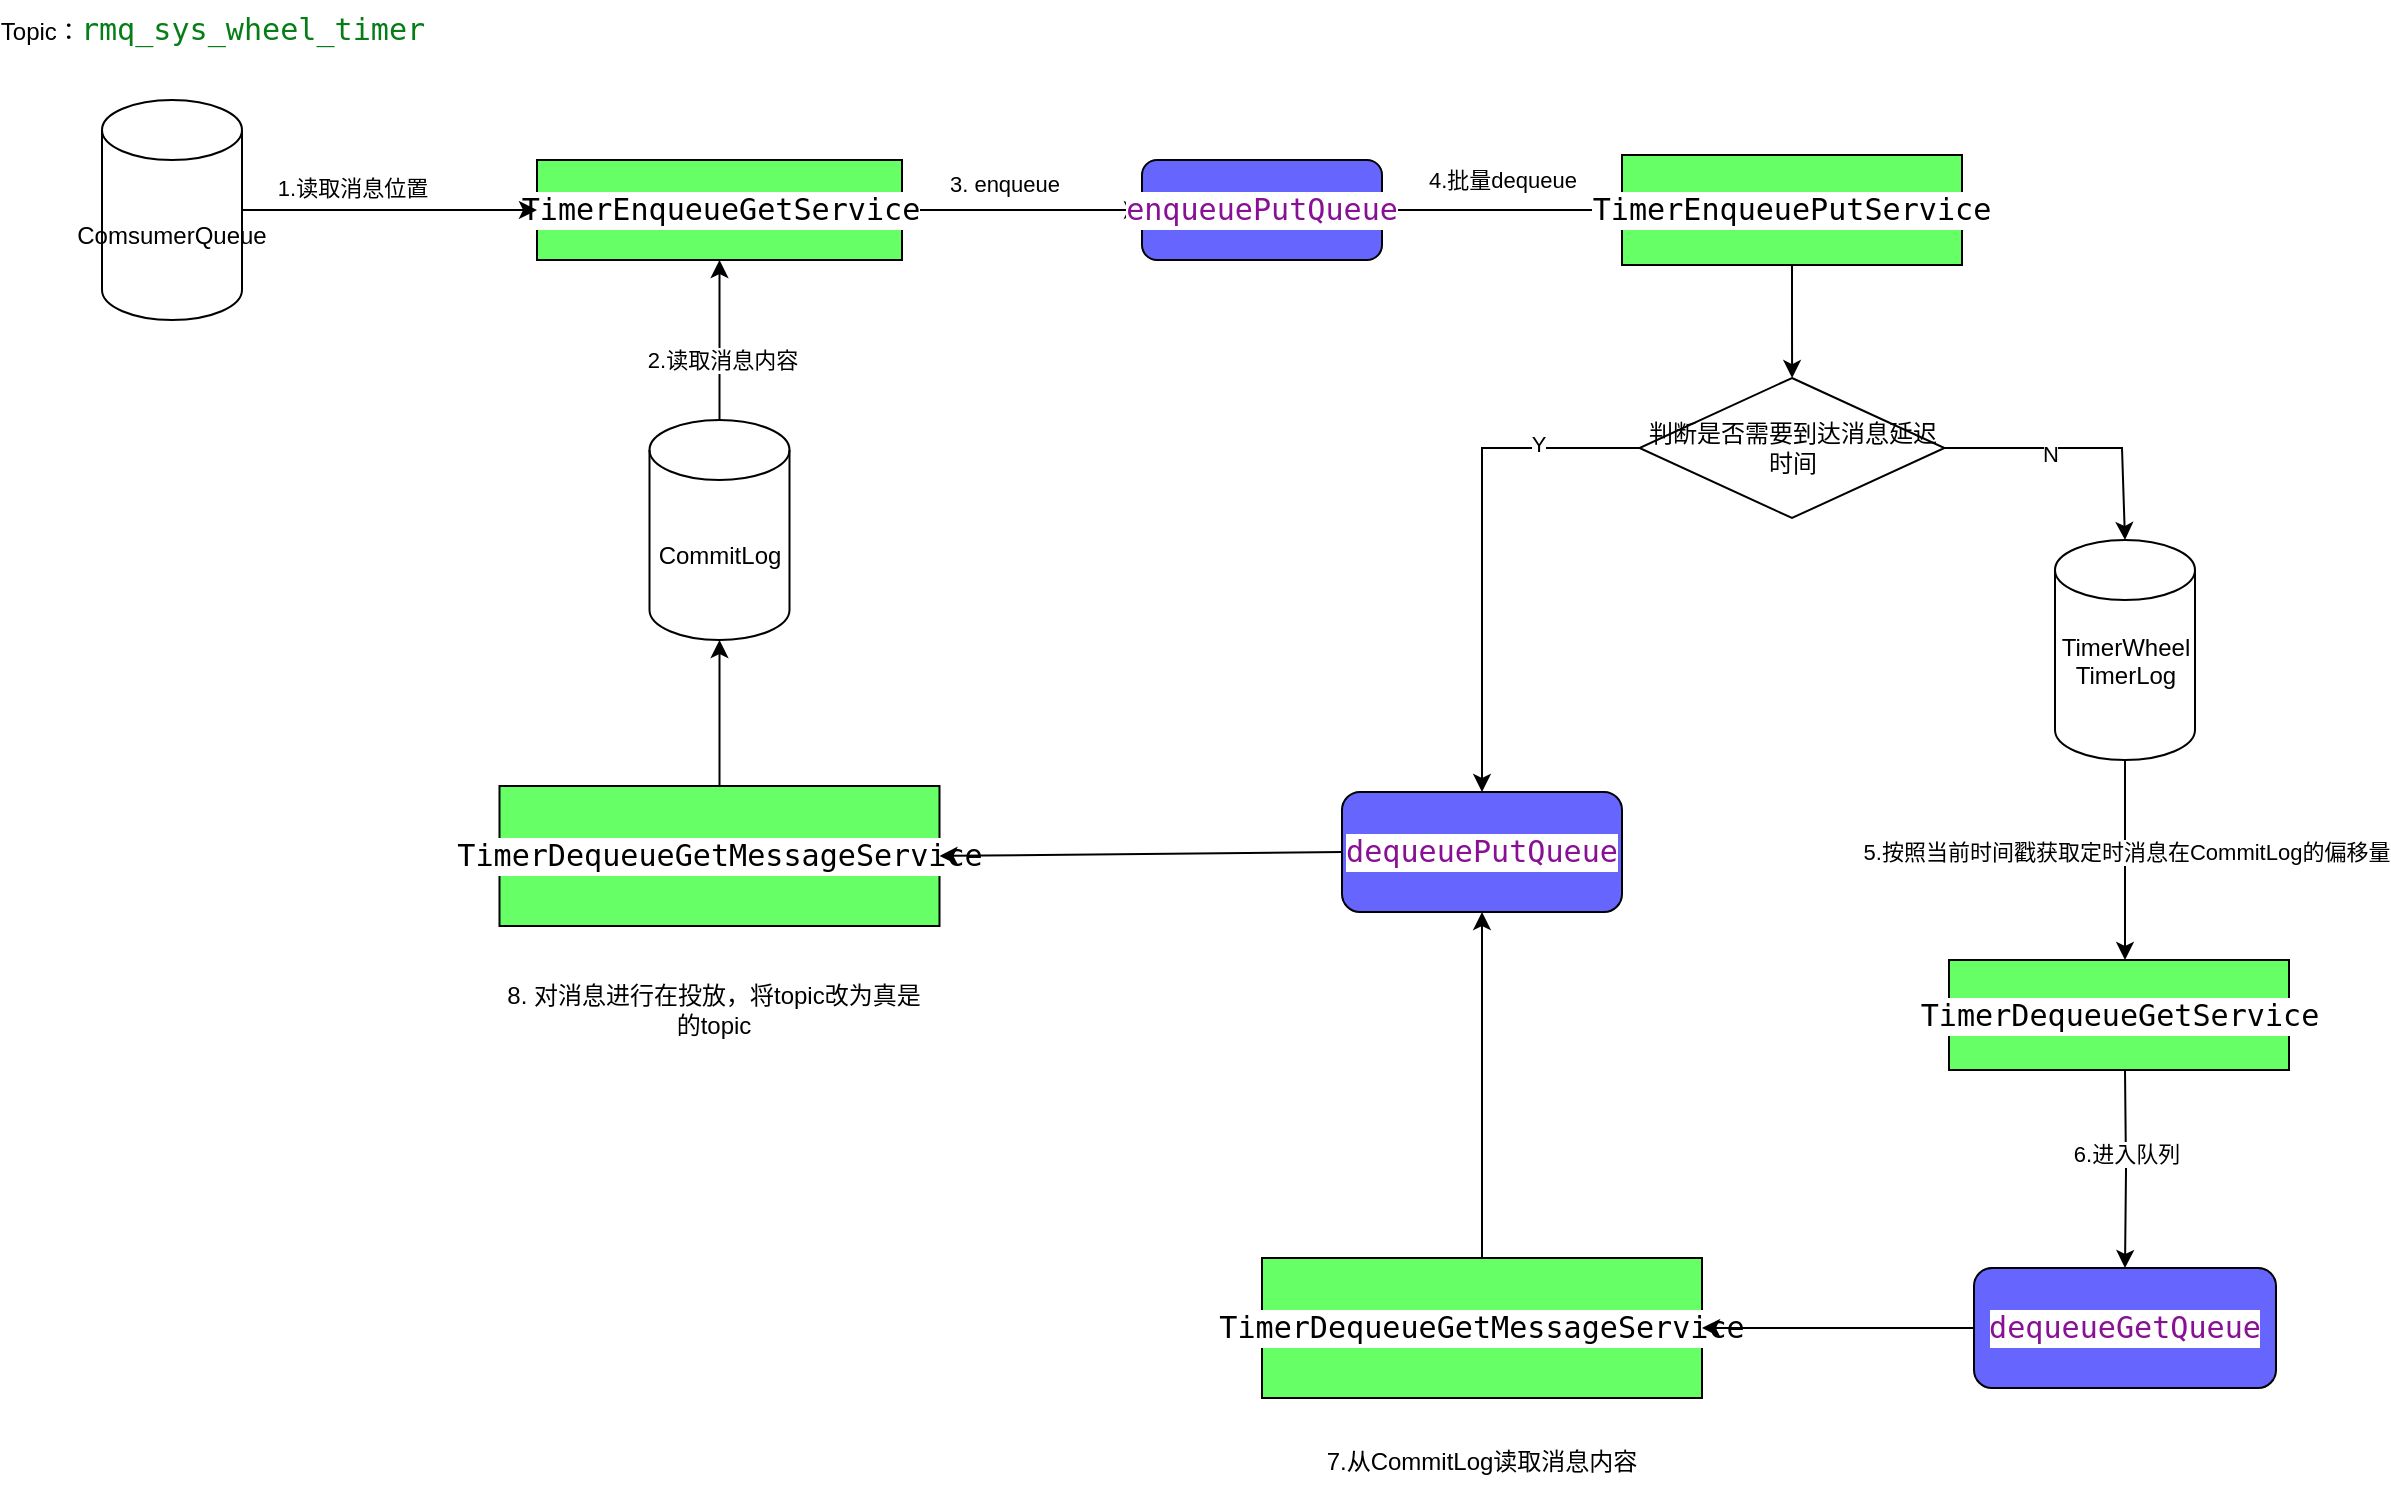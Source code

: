 <mxfile version="24.2.5" type="github">
  <diagram name="第 1 页" id="CFaM-rl-ZOH5OktTk7fv">
    <mxGraphModel dx="2389" dy="818" grid="1" gridSize="10" guides="1" tooltips="1" connect="1" arrows="1" fold="1" page="1" pageScale="1" pageWidth="827" pageHeight="1169" math="0" shadow="0">
      <root>
        <mxCell id="0" />
        <mxCell id="1" parent="0" />
        <mxCell id="jfIY2fFk3yskJFNDOf-c-1" value="CommitLog" style="shape=cylinder3;whiteSpace=wrap;html=1;boundedLbl=1;backgroundOutline=1;size=15;" parent="1" vertex="1">
          <mxGeometry x="-305.25" y="300" width="70" height="110" as="geometry" />
        </mxCell>
        <mxCell id="jfIY2fFk3yskJFNDOf-c-19" value="" style="edgeStyle=orthogonalEdgeStyle;rounded=0;orthogonalLoop=1;jettySize=auto;html=1;" parent="1" source="jfIY2fFk3yskJFNDOf-c-2" target="jfIY2fFk3yskJFNDOf-c-17" edge="1">
          <mxGeometry relative="1" as="geometry" />
        </mxCell>
        <mxCell id="jfIY2fFk3yskJFNDOf-c-24" value="3. enqueue" style="edgeLabel;html=1;align=center;verticalAlign=middle;resizable=0;points=[];" parent="jfIY2fFk3yskJFNDOf-c-19" vertex="1" connectable="0">
          <mxGeometry x="-0.179" y="-2" relative="1" as="geometry">
            <mxPoint x="1" y="-15" as="offset" />
          </mxGeometry>
        </mxCell>
        <mxCell id="jfIY2fFk3yskJFNDOf-c-2" value="&lt;div style=&quot;background-color:#ffffff;color:#080808&quot;&gt;&lt;pre style=&quot;font-family:&#39;JetBrains Mono&#39;,monospace;font-size:11.3pt;&quot;&gt;&lt;span style=&quot;color:#000000;&quot;&gt;TimerEnqueueGetService&lt;/span&gt;&lt;/pre&gt;&lt;/div&gt;" style="rounded=0;whiteSpace=wrap;html=1;fillColor=#66FF66;" parent="1" vertex="1">
          <mxGeometry x="-361.5" y="170" width="182.5" height="50" as="geometry" />
        </mxCell>
        <mxCell id="jfIY2fFk3yskJFNDOf-c-3" value="" style="endArrow=classic;html=1;rounded=0;entryX=0.5;entryY=1;entryDx=0;entryDy=0;" parent="1" source="jfIY2fFk3yskJFNDOf-c-1" target="jfIY2fFk3yskJFNDOf-c-2" edge="1">
          <mxGeometry width="50" height="50" relative="1" as="geometry">
            <mxPoint x="-269" y="260" as="sourcePoint" />
            <mxPoint x="-219" y="210" as="targetPoint" />
          </mxGeometry>
        </mxCell>
        <mxCell id="jfIY2fFk3yskJFNDOf-c-10" value="2.读取消息内容" style="edgeLabel;html=1;align=center;verticalAlign=middle;resizable=0;points=[];" parent="jfIY2fFk3yskJFNDOf-c-3" vertex="1" connectable="0">
          <mxGeometry x="-0.256" y="-1" relative="1" as="geometry">
            <mxPoint as="offset" />
          </mxGeometry>
        </mxCell>
        <mxCell id="jfIY2fFk3yskJFNDOf-c-4" value="ComsumerQueue" style="shape=cylinder3;whiteSpace=wrap;html=1;boundedLbl=1;backgroundOutline=1;size=15;" parent="1" vertex="1">
          <mxGeometry x="-579" y="140" width="70" height="110" as="geometry" />
        </mxCell>
        <mxCell id="jfIY2fFk3yskJFNDOf-c-6" value="" style="endArrow=classic;html=1;rounded=0;exitX=1;exitY=0.5;exitDx=0;exitDy=0;exitPerimeter=0;entryX=0;entryY=0.5;entryDx=0;entryDy=0;" parent="1" source="jfIY2fFk3yskJFNDOf-c-4" target="jfIY2fFk3yskJFNDOf-c-2" edge="1">
          <mxGeometry width="50" height="50" relative="1" as="geometry">
            <mxPoint x="-489" y="190" as="sourcePoint" />
            <mxPoint x="-439" y="140" as="targetPoint" />
          </mxGeometry>
        </mxCell>
        <mxCell id="jfIY2fFk3yskJFNDOf-c-15" value="1.读取消息位置" style="edgeLabel;html=1;align=center;verticalAlign=middle;resizable=0;points=[];" parent="jfIY2fFk3yskJFNDOf-c-6" vertex="1" connectable="0">
          <mxGeometry x="-0.258" y="-1" relative="1" as="geometry">
            <mxPoint y="-12" as="offset" />
          </mxGeometry>
        </mxCell>
        <mxCell id="jfIY2fFk3yskJFNDOf-c-16" value="Topic：&lt;span style=&quot;color: rgb(6, 125, 23); font-family: &amp;quot;JetBrains Mono&amp;quot;, monospace; font-size: 11.3pt; background-color: rgb(255, 255, 255);&quot;&gt;rmq_sys_&lt;/span&gt;&lt;span style=&quot;color: rgb(6, 125, 23); font-family: &amp;quot;JetBrains Mono&amp;quot;, monospace; font-size: 11.3pt; background-color: rgb(255, 255, 255);&quot;&gt;wheel_timer&lt;/span&gt;" style="text;html=1;align=center;verticalAlign=middle;resizable=0;points=[];autosize=1;strokeColor=none;fillColor=none;" parent="1" vertex="1">
          <mxGeometry x="-629" y="90" width="210" height="30" as="geometry" />
        </mxCell>
        <mxCell id="jfIY2fFk3yskJFNDOf-c-22" value="" style="edgeStyle=orthogonalEdgeStyle;rounded=0;orthogonalLoop=1;jettySize=auto;html=1;" parent="1" source="jfIY2fFk3yskJFNDOf-c-17" target="jfIY2fFk3yskJFNDOf-c-21" edge="1">
          <mxGeometry relative="1" as="geometry" />
        </mxCell>
        <mxCell id="jfIY2fFk3yskJFNDOf-c-25" value="4.批量dequeue" style="edgeLabel;html=1;align=center;verticalAlign=middle;resizable=0;points=[];" parent="jfIY2fFk3yskJFNDOf-c-22" vertex="1" connectable="0">
          <mxGeometry x="-0.191" y="2" relative="1" as="geometry">
            <mxPoint x="11" y="-13" as="offset" />
          </mxGeometry>
        </mxCell>
        <mxCell id="jfIY2fFk3yskJFNDOf-c-17" value="&lt;div style=&quot;background-color:#ffffff;color:#080808&quot;&gt;&lt;pre style=&quot;font-family:&#39;JetBrains Mono&#39;,monospace;font-size:11.3pt;&quot;&gt;&lt;span style=&quot;color:#871094;&quot;&gt;enqueuePutQueue&lt;/span&gt;&lt;/pre&gt;&lt;/div&gt;" style="rounded=1;whiteSpace=wrap;html=1;fillColor=#6666FF;" parent="1" vertex="1">
          <mxGeometry x="-59" y="170" width="120" height="50" as="geometry" />
        </mxCell>
        <mxCell id="jfIY2fFk3yskJFNDOf-c-27" value="" style="edgeStyle=orthogonalEdgeStyle;rounded=0;orthogonalLoop=1;jettySize=auto;html=1;exitX=0;exitY=0.5;exitDx=0;exitDy=0;" parent="1" source="jfIY2fFk3yskJFNDOf-c-29" target="jfIY2fFk3yskJFNDOf-c-26" edge="1">
          <mxGeometry relative="1" as="geometry">
            <mxPoint x="271" y="279" as="sourcePoint" />
          </mxGeometry>
        </mxCell>
        <mxCell id="M-hy6htyazbz03OhLpj9-18" value="Y" style="edgeLabel;html=1;align=center;verticalAlign=middle;resizable=0;points=[];" vertex="1" connectable="0" parent="jfIY2fFk3yskJFNDOf-c-27">
          <mxGeometry x="-0.589" y="-2" relative="1" as="geometry">
            <mxPoint as="offset" />
          </mxGeometry>
        </mxCell>
        <mxCell id="jfIY2fFk3yskJFNDOf-c-30" value="" style="edgeStyle=orthogonalEdgeStyle;rounded=0;orthogonalLoop=1;jettySize=auto;html=1;" parent="1" source="jfIY2fFk3yskJFNDOf-c-21" target="jfIY2fFk3yskJFNDOf-c-29" edge="1">
          <mxGeometry relative="1" as="geometry" />
        </mxCell>
        <mxCell id="jfIY2fFk3yskJFNDOf-c-21" value="&lt;div style=&quot;background-color:#ffffff;color:#080808&quot;&gt;&lt;pre style=&quot;font-family:&#39;JetBrains Mono&#39;,monospace;font-size:11.3pt;&quot;&gt;&lt;div&gt;&lt;pre style=&quot;font-family:&#39;JetBrains Mono&#39;,monospace;font-size:11.3pt;&quot;&gt;&lt;span style=&quot;color:#000000;&quot;&gt;TimerEnqueuePutService&lt;/span&gt;&lt;/pre&gt;&lt;/div&gt;&lt;/pre&gt;&lt;/div&gt;" style="rounded=0;whiteSpace=wrap;html=1;fillColor=#66FF66;" parent="1" vertex="1">
          <mxGeometry x="181" y="167.5" width="170" height="55" as="geometry" />
        </mxCell>
        <mxCell id="jfIY2fFk3yskJFNDOf-c-26" value="&lt;div style=&quot;background-color:#ffffff;color:#080808&quot;&gt;&lt;pre style=&quot;font-family:&#39;JetBrains Mono&#39;,monospace;font-size:11.3pt;&quot;&gt;&lt;span style=&quot;color:#871094;&quot;&gt;dequeuePutQueue&lt;/span&gt;&lt;/pre&gt;&lt;/div&gt;" style="rounded=1;whiteSpace=wrap;html=1;fillColor=#6666FF;" parent="1" vertex="1">
          <mxGeometry x="41" y="486" width="140" height="60" as="geometry" />
        </mxCell>
        <mxCell id="jfIY2fFk3yskJFNDOf-c-33" value="" style="edgeStyle=orthogonalEdgeStyle;rounded=0;orthogonalLoop=1;jettySize=auto;html=1;exitX=0.5;exitY=1;exitDx=0;exitDy=0;exitPerimeter=0;" parent="1" source="M-hy6htyazbz03OhLpj9-17" edge="1">
          <mxGeometry relative="1" as="geometry">
            <mxPoint x="432.5" y="468" as="sourcePoint" />
            <mxPoint x="432.5" y="570" as="targetPoint" />
          </mxGeometry>
        </mxCell>
        <mxCell id="M-hy6htyazbz03OhLpj9-2" value="5.按照当前时间戳获取定时消息在CommitLog的偏移量" style="edgeLabel;html=1;align=center;verticalAlign=middle;resizable=0;points=[];" vertex="1" connectable="0" parent="jfIY2fFk3yskJFNDOf-c-33">
          <mxGeometry x="-0.082" relative="1" as="geometry">
            <mxPoint as="offset" />
          </mxGeometry>
        </mxCell>
        <mxCell id="jfIY2fFk3yskJFNDOf-c-29" value="判断是否需要到达消息延迟时间" style="rhombus;whiteSpace=wrap;html=1;" parent="1" vertex="1">
          <mxGeometry x="189.75" y="279" width="152.5" height="70" as="geometry" />
        </mxCell>
        <mxCell id="jfIY2fFk3yskJFNDOf-c-31" value="" style="endArrow=classic;html=1;rounded=0;exitX=1;exitY=0.5;exitDx=0;exitDy=0;entryX=0.5;entryY=0;entryDx=0;entryDy=0;entryPerimeter=0;" parent="1" source="jfIY2fFk3yskJFNDOf-c-29" target="M-hy6htyazbz03OhLpj9-17" edge="1">
          <mxGeometry width="50" height="50" relative="1" as="geometry">
            <mxPoint x="81" y="359" as="sourcePoint" />
            <mxPoint x="429.5" y="408" as="targetPoint" />
            <Array as="points">
              <mxPoint x="431" y="314" />
            </Array>
          </mxGeometry>
        </mxCell>
        <mxCell id="M-hy6htyazbz03OhLpj9-19" value="N" style="edgeLabel;html=1;align=center;verticalAlign=middle;resizable=0;points=[];" vertex="1" connectable="0" parent="jfIY2fFk3yskJFNDOf-c-31">
          <mxGeometry x="-0.229" y="-3" relative="1" as="geometry">
            <mxPoint as="offset" />
          </mxGeometry>
        </mxCell>
        <mxCell id="M-hy6htyazbz03OhLpj9-3" value="" style="edgeStyle=orthogonalEdgeStyle;rounded=0;orthogonalLoop=1;jettySize=auto;html=1;" edge="1" parent="1" target="M-hy6htyazbz03OhLpj9-1">
          <mxGeometry relative="1" as="geometry">
            <mxPoint x="432.5" y="625" as="sourcePoint" />
          </mxGeometry>
        </mxCell>
        <mxCell id="M-hy6htyazbz03OhLpj9-4" value="6.进入队列" style="edgeLabel;html=1;align=center;verticalAlign=middle;resizable=0;points=[];" vertex="1" connectable="0" parent="M-hy6htyazbz03OhLpj9-3">
          <mxGeometry x="-0.156" relative="1" as="geometry">
            <mxPoint as="offset" />
          </mxGeometry>
        </mxCell>
        <mxCell id="jfIY2fFk3yskJFNDOf-c-32" value="&lt;div style=&quot;background-color:#ffffff;color:#080808&quot;&gt;&lt;pre style=&quot;font-family:&#39;JetBrains Mono&#39;,monospace;font-size:11.3pt;&quot;&gt;&lt;div&gt;&lt;pre style=&quot;font-family:&#39;JetBrains Mono&#39;,monospace;font-size:11.3pt;&quot;&gt;&lt;span style=&quot;color:#000000;&quot;&gt;TimerDequeueGetService&lt;/span&gt;&lt;/pre&gt;&lt;/div&gt;&lt;/pre&gt;&lt;/div&gt;" style="rounded=0;whiteSpace=wrap;html=1;fillColor=#66FF66;" parent="1" vertex="1">
          <mxGeometry x="344.5" y="570" width="170" height="55" as="geometry" />
        </mxCell>
        <mxCell id="M-hy6htyazbz03OhLpj9-1" value="&lt;div style=&quot;background-color:#ffffff;color:#080808&quot;&gt;&lt;pre style=&quot;font-family:&#39;JetBrains Mono&#39;,monospace;font-size:11.3pt;&quot;&gt;&lt;span style=&quot;color:#871094;&quot;&gt;dequeueGetQueue&lt;/span&gt;&lt;/pre&gt;&lt;/div&gt;" style="rounded=1;whiteSpace=wrap;html=1;fillColor=#6666FF;" vertex="1" parent="1">
          <mxGeometry x="357" y="724" width="151" height="60" as="geometry" />
        </mxCell>
        <mxCell id="M-hy6htyazbz03OhLpj9-5" value="&lt;div style=&quot;background-color:#ffffff;color:#080808&quot;&gt;&lt;pre style=&quot;font-family:&#39;JetBrains Mono&#39;,monospace;font-size:11.3pt;&quot;&gt;&lt;span style=&quot;color:#000000;&quot;&gt;TimerDequeueGetMessageService&lt;/span&gt;&lt;/pre&gt;&lt;/div&gt;" style="rounded=0;whiteSpace=wrap;html=1;fillColor=#66FF66;" vertex="1" parent="1">
          <mxGeometry x="1" y="719" width="220" height="70" as="geometry" />
        </mxCell>
        <mxCell id="M-hy6htyazbz03OhLpj9-6" value="" style="endArrow=classic;html=1;rounded=0;entryX=1;entryY=0.5;entryDx=0;entryDy=0;exitX=0;exitY=0.5;exitDx=0;exitDy=0;" edge="1" parent="1" source="M-hy6htyazbz03OhLpj9-1" target="M-hy6htyazbz03OhLpj9-5">
          <mxGeometry width="50" height="50" relative="1" as="geometry">
            <mxPoint x="-50" y="486" as="sourcePoint" />
            <mxPoint y="436" as="targetPoint" />
          </mxGeometry>
        </mxCell>
        <mxCell id="M-hy6htyazbz03OhLpj9-10" value="" style="endArrow=classic;html=1;rounded=0;exitX=0.5;exitY=0;exitDx=0;exitDy=0;entryX=0.5;entryY=1;entryDx=0;entryDy=0;" edge="1" parent="1" source="M-hy6htyazbz03OhLpj9-5" target="jfIY2fFk3yskJFNDOf-c-26">
          <mxGeometry width="50" height="50" relative="1" as="geometry">
            <mxPoint x="-130" y="806" as="sourcePoint" />
            <mxPoint x="-80" y="756" as="targetPoint" />
          </mxGeometry>
        </mxCell>
        <mxCell id="M-hy6htyazbz03OhLpj9-13" value="7.从CommitLog读取消息内容" style="text;html=1;align=center;verticalAlign=middle;whiteSpace=wrap;rounded=0;" vertex="1" parent="1">
          <mxGeometry x="11" y="806" width="200" height="30" as="geometry" />
        </mxCell>
        <mxCell id="M-hy6htyazbz03OhLpj9-15" value="" style="edgeStyle=orthogonalEdgeStyle;rounded=0;orthogonalLoop=1;jettySize=auto;html=1;" edge="1" parent="1" source="M-hy6htyazbz03OhLpj9-14" target="jfIY2fFk3yskJFNDOf-c-1">
          <mxGeometry relative="1" as="geometry" />
        </mxCell>
        <mxCell id="M-hy6htyazbz03OhLpj9-14" value="&lt;div style=&quot;background-color:#ffffff;color:#080808&quot;&gt;&lt;pre style=&quot;font-family:&#39;JetBrains Mono&#39;,monospace;font-size:11.3pt;&quot;&gt;&lt;span style=&quot;color:#000000;&quot;&gt;TimerDequeueGetMessageService&lt;/span&gt;&lt;/pre&gt;&lt;/div&gt;" style="rounded=0;whiteSpace=wrap;html=1;fillColor=#66FF66;" vertex="1" parent="1">
          <mxGeometry x="-380.25" y="483" width="220" height="70" as="geometry" />
        </mxCell>
        <mxCell id="M-hy6htyazbz03OhLpj9-16" value="" style="endArrow=classic;html=1;rounded=0;entryX=1;entryY=0.5;entryDx=0;entryDy=0;exitX=0;exitY=0.5;exitDx=0;exitDy=0;" edge="1" parent="1" source="jfIY2fFk3yskJFNDOf-c-26" target="M-hy6htyazbz03OhLpj9-14">
          <mxGeometry width="50" height="50" relative="1" as="geometry">
            <mxPoint x="-50" y="490" as="sourcePoint" />
            <mxPoint y="440" as="targetPoint" />
          </mxGeometry>
        </mxCell>
        <mxCell id="M-hy6htyazbz03OhLpj9-17" value="TimerWheel&lt;div&gt;TimerLog&lt;/div&gt;&lt;div&gt;&lt;br&gt;&lt;/div&gt;" style="shape=cylinder3;whiteSpace=wrap;html=1;boundedLbl=1;backgroundOutline=1;size=15;" vertex="1" parent="1">
          <mxGeometry x="397.5" y="360" width="70" height="110" as="geometry" />
        </mxCell>
        <mxCell id="M-hy6htyazbz03OhLpj9-20" value="8. 对消息进行在投放，将topic改为真是的topic" style="text;html=1;align=center;verticalAlign=middle;whiteSpace=wrap;rounded=0;" vertex="1" parent="1">
          <mxGeometry x="-380.25" y="570" width="214.25" height="50" as="geometry" />
        </mxCell>
      </root>
    </mxGraphModel>
  </diagram>
</mxfile>
